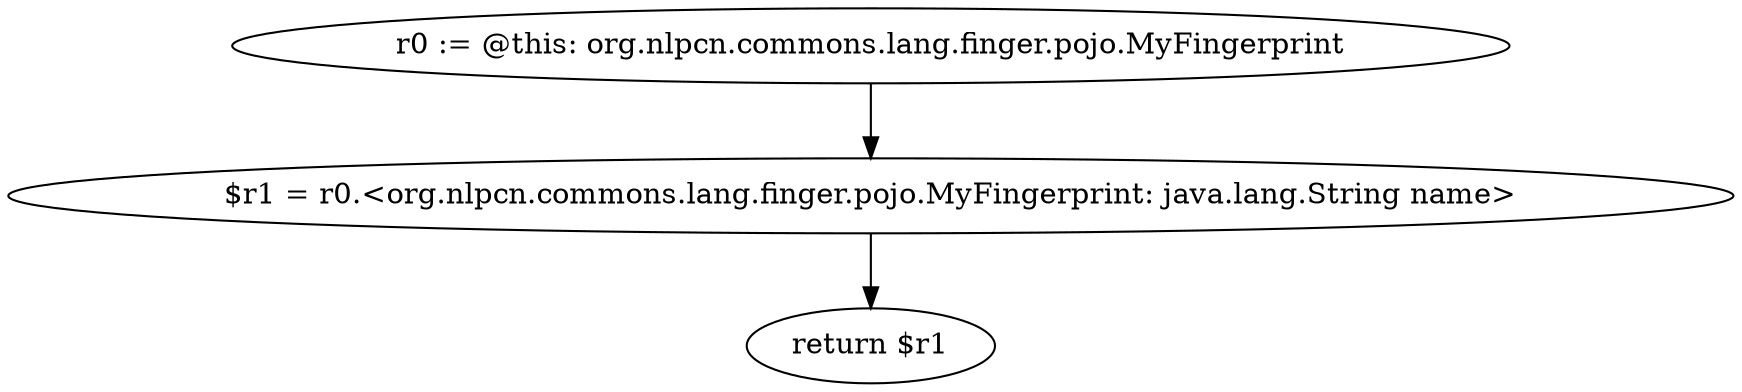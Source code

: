 digraph "unitGraph" {
    "r0 := @this: org.nlpcn.commons.lang.finger.pojo.MyFingerprint"
    "$r1 = r0.<org.nlpcn.commons.lang.finger.pojo.MyFingerprint: java.lang.String name>"
    "return $r1"
    "r0 := @this: org.nlpcn.commons.lang.finger.pojo.MyFingerprint"->"$r1 = r0.<org.nlpcn.commons.lang.finger.pojo.MyFingerprint: java.lang.String name>";
    "$r1 = r0.<org.nlpcn.commons.lang.finger.pojo.MyFingerprint: java.lang.String name>"->"return $r1";
}
